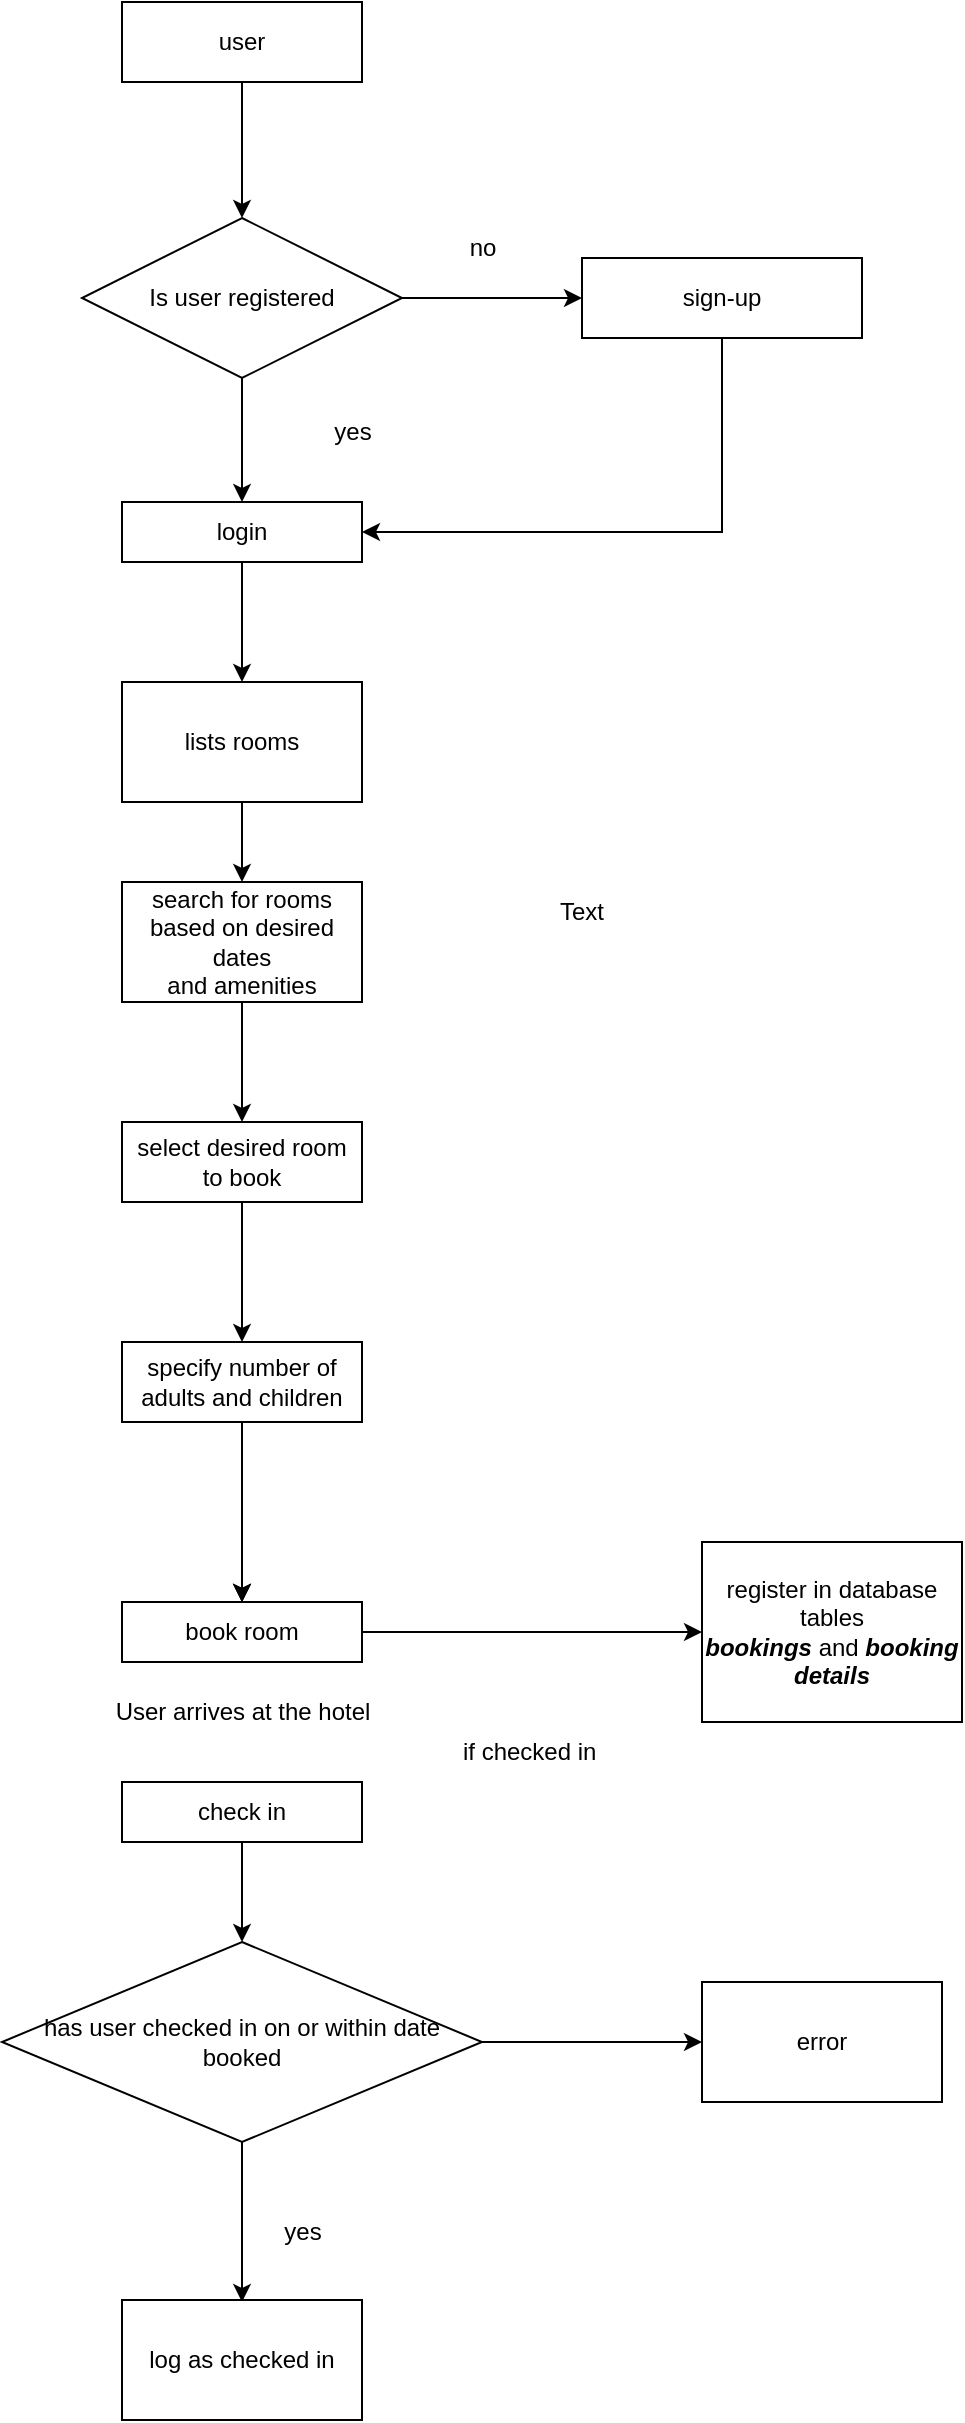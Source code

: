 <mxfile version="24.6.4" type="device">
  <diagram id="C5RBs43oDa-KdzZeNtuy" name="Page-1">
    <mxGraphModel dx="1290" dy="621" grid="1" gridSize="10" guides="1" tooltips="1" connect="1" arrows="1" fold="1" page="1" pageScale="1" pageWidth="827" pageHeight="1169" background="none" math="0" shadow="0">
      <root>
        <mxCell id="WIyWlLk6GJQsqaUBKTNV-0" />
        <mxCell id="WIyWlLk6GJQsqaUBKTNV-1" parent="WIyWlLk6GJQsqaUBKTNV-0" />
        <mxCell id="RChEoNoniL8q99z-lNDI-2" style="edgeStyle=orthogonalEdgeStyle;rounded=0;orthogonalLoop=1;jettySize=auto;html=1;exitX=0.5;exitY=1;exitDx=0;exitDy=0;entryX=0.5;entryY=0;entryDx=0;entryDy=0;" parent="WIyWlLk6GJQsqaUBKTNV-1" source="RChEoNoniL8q99z-lNDI-0" target="RChEoNoniL8q99z-lNDI-3" edge="1">
          <mxGeometry relative="1" as="geometry">
            <mxPoint x="410" y="120" as="targetPoint" />
          </mxGeometry>
        </mxCell>
        <mxCell id="RChEoNoniL8q99z-lNDI-0" value="user" style="rounded=0;whiteSpace=wrap;html=1;" parent="WIyWlLk6GJQsqaUBKTNV-1" vertex="1">
          <mxGeometry x="310" y="20" width="120" height="40" as="geometry" />
        </mxCell>
        <mxCell id="RChEoNoniL8q99z-lNDI-3" value="Is user registered" style="rhombus;whiteSpace=wrap;html=1;" parent="WIyWlLk6GJQsqaUBKTNV-1" vertex="1">
          <mxGeometry x="290" y="128" width="160" height="80" as="geometry" />
        </mxCell>
        <mxCell id="RChEoNoniL8q99z-lNDI-10" value="no" style="text;html=1;align=center;verticalAlign=middle;resizable=0;points=[];autosize=1;strokeColor=none;fillColor=none;" parent="WIyWlLk6GJQsqaUBKTNV-1" vertex="1">
          <mxGeometry x="470" y="128" width="40" height="30" as="geometry" />
        </mxCell>
        <mxCell id="RChEoNoniL8q99z-lNDI-11" value="yes" style="text;html=1;align=center;verticalAlign=middle;resizable=0;points=[];autosize=1;strokeColor=none;fillColor=none;" parent="WIyWlLk6GJQsqaUBKTNV-1" vertex="1">
          <mxGeometry x="405" y="220" width="40" height="30" as="geometry" />
        </mxCell>
        <mxCell id="RChEoNoniL8q99z-lNDI-12" value="login" style="rounded=0;whiteSpace=wrap;html=1;" parent="WIyWlLk6GJQsqaUBKTNV-1" vertex="1">
          <mxGeometry x="310" y="270" width="120" height="30" as="geometry" />
        </mxCell>
        <mxCell id="RChEoNoniL8q99z-lNDI-26" style="edgeStyle=orthogonalEdgeStyle;rounded=0;orthogonalLoop=1;jettySize=auto;html=1;exitX=0.5;exitY=1;exitDx=0;exitDy=0;entryX=1;entryY=0.5;entryDx=0;entryDy=0;" parent="WIyWlLk6GJQsqaUBKTNV-1" source="RChEoNoniL8q99z-lNDI-15" target="RChEoNoniL8q99z-lNDI-12" edge="1">
          <mxGeometry relative="1" as="geometry">
            <mxPoint x="670" y="230" as="targetPoint" />
          </mxGeometry>
        </mxCell>
        <mxCell id="RChEoNoniL8q99z-lNDI-15" value="sign-up" style="rounded=0;whiteSpace=wrap;html=1;" parent="WIyWlLk6GJQsqaUBKTNV-1" vertex="1">
          <mxGeometry x="540" y="148" width="140" height="40" as="geometry" />
        </mxCell>
        <mxCell id="RChEoNoniL8q99z-lNDI-18" value="lists rooms" style="rounded=0;whiteSpace=wrap;html=1;" parent="WIyWlLk6GJQsqaUBKTNV-1" vertex="1">
          <mxGeometry x="310" y="360" width="120" height="60" as="geometry" />
        </mxCell>
        <mxCell id="RChEoNoniL8q99z-lNDI-19" value="search for rooms based on desired dates&lt;br&gt;and amenities" style="rounded=0;whiteSpace=wrap;html=1;" parent="WIyWlLk6GJQsqaUBKTNV-1" vertex="1">
          <mxGeometry x="310" y="460" width="120" height="60" as="geometry" />
        </mxCell>
        <mxCell id="RChEoNoniL8q99z-lNDI-22" value="select desired room to book" style="rounded=0;whiteSpace=wrap;html=1;" parent="WIyWlLk6GJQsqaUBKTNV-1" vertex="1">
          <mxGeometry x="310" y="580" width="120" height="40" as="geometry" />
        </mxCell>
        <mxCell id="RChEoNoniL8q99z-lNDI-32" value="" style="edgeStyle=orthogonalEdgeStyle;rounded=0;orthogonalLoop=1;jettySize=auto;html=1;" parent="WIyWlLk6GJQsqaUBKTNV-1" source="RChEoNoniL8q99z-lNDI-23" target="RChEoNoniL8q99z-lNDI-28" edge="1">
          <mxGeometry relative="1" as="geometry" />
        </mxCell>
        <mxCell id="RChEoNoniL8q99z-lNDI-45" value="" style="edgeStyle=orthogonalEdgeStyle;rounded=0;orthogonalLoop=1;jettySize=auto;html=1;" parent="WIyWlLk6GJQsqaUBKTNV-1" source="RChEoNoniL8q99z-lNDI-23" target="RChEoNoniL8q99z-lNDI-28" edge="1">
          <mxGeometry relative="1" as="geometry" />
        </mxCell>
        <mxCell id="RChEoNoniL8q99z-lNDI-46" value="" style="edgeStyle=orthogonalEdgeStyle;rounded=0;orthogonalLoop=1;jettySize=auto;html=1;" parent="WIyWlLk6GJQsqaUBKTNV-1" source="RChEoNoniL8q99z-lNDI-23" target="RChEoNoniL8q99z-lNDI-28" edge="1">
          <mxGeometry relative="1" as="geometry" />
        </mxCell>
        <mxCell id="RChEoNoniL8q99z-lNDI-23" value="specify number of adults and children" style="rounded=0;whiteSpace=wrap;html=1;" parent="WIyWlLk6GJQsqaUBKTNV-1" vertex="1">
          <mxGeometry x="310" y="690" width="120" height="40" as="geometry" />
        </mxCell>
        <mxCell id="RChEoNoniL8q99z-lNDI-75" value="" style="edgeStyle=orthogonalEdgeStyle;rounded=0;orthogonalLoop=1;jettySize=auto;html=1;" parent="WIyWlLk6GJQsqaUBKTNV-1" source="RChEoNoniL8q99z-lNDI-28" target="RChEoNoniL8q99z-lNDI-74" edge="1">
          <mxGeometry relative="1" as="geometry" />
        </mxCell>
        <mxCell id="RChEoNoniL8q99z-lNDI-28" value="book room" style="rounded=0;whiteSpace=wrap;html=1;" parent="WIyWlLk6GJQsqaUBKTNV-1" vertex="1">
          <mxGeometry x="310" y="820" width="120" height="30" as="geometry" />
        </mxCell>
        <mxCell id="RChEoNoniL8q99z-lNDI-35" value="" style="endArrow=classic;html=1;rounded=0;exitX=0.5;exitY=1;exitDx=0;exitDy=0;entryX=0.5;entryY=0;entryDx=0;entryDy=0;" parent="WIyWlLk6GJQsqaUBKTNV-1" source="RChEoNoniL8q99z-lNDI-22" target="RChEoNoniL8q99z-lNDI-23" edge="1">
          <mxGeometry width="50" height="50" relative="1" as="geometry">
            <mxPoint x="390" y="400" as="sourcePoint" />
            <mxPoint x="440" y="350" as="targetPoint" />
          </mxGeometry>
        </mxCell>
        <mxCell id="RChEoNoniL8q99z-lNDI-36" value="" style="endArrow=classic;html=1;rounded=0;entryX=0.5;entryY=0;entryDx=0;entryDy=0;exitX=0.5;exitY=1;exitDx=0;exitDy=0;" parent="WIyWlLk6GJQsqaUBKTNV-1" source="RChEoNoniL8q99z-lNDI-19" target="RChEoNoniL8q99z-lNDI-22" edge="1">
          <mxGeometry width="50" height="50" relative="1" as="geometry">
            <mxPoint x="400" y="440" as="sourcePoint" />
            <mxPoint x="440" y="350" as="targetPoint" />
          </mxGeometry>
        </mxCell>
        <mxCell id="RChEoNoniL8q99z-lNDI-39" value="" style="endArrow=classic;html=1;rounded=0;exitX=0.5;exitY=1;exitDx=0;exitDy=0;entryX=0.5;entryY=0;entryDx=0;entryDy=0;" parent="WIyWlLk6GJQsqaUBKTNV-1" source="RChEoNoniL8q99z-lNDI-18" target="RChEoNoniL8q99z-lNDI-19" edge="1">
          <mxGeometry width="50" height="50" relative="1" as="geometry">
            <mxPoint x="390" y="400" as="sourcePoint" />
            <mxPoint x="440" y="350" as="targetPoint" />
          </mxGeometry>
        </mxCell>
        <mxCell id="RChEoNoniL8q99z-lNDI-40" value="" style="endArrow=classic;html=1;rounded=0;exitX=0.5;exitY=1;exitDx=0;exitDy=0;entryX=0.5;entryY=0;entryDx=0;entryDy=0;" parent="WIyWlLk6GJQsqaUBKTNV-1" source="RChEoNoniL8q99z-lNDI-12" target="RChEoNoniL8q99z-lNDI-18" edge="1">
          <mxGeometry width="50" height="50" relative="1" as="geometry">
            <mxPoint x="389" y="300" as="sourcePoint" />
            <mxPoint x="439" y="250" as="targetPoint" />
          </mxGeometry>
        </mxCell>
        <mxCell id="RChEoNoniL8q99z-lNDI-44" value="" style="endArrow=classic;html=1;rounded=0;exitX=0.5;exitY=1;exitDx=0;exitDy=0;entryX=0.5;entryY=0;entryDx=0;entryDy=0;" parent="WIyWlLk6GJQsqaUBKTNV-1" source="RChEoNoniL8q99z-lNDI-3" target="RChEoNoniL8q99z-lNDI-12" edge="1">
          <mxGeometry width="50" height="50" relative="1" as="geometry">
            <mxPoint x="170" y="350" as="sourcePoint" />
            <mxPoint x="220" y="300" as="targetPoint" />
          </mxGeometry>
        </mxCell>
        <mxCell id="RChEoNoniL8q99z-lNDI-49" value="check in" style="rounded=0;whiteSpace=wrap;html=1;" parent="WIyWlLk6GJQsqaUBKTNV-1" vertex="1">
          <mxGeometry x="310" y="910" width="120" height="30" as="geometry" />
        </mxCell>
        <mxCell id="RChEoNoniL8q99z-lNDI-50" value="User arrives at the hotel" style="text;html=1;align=center;verticalAlign=middle;resizable=0;points=[];autosize=1;strokeColor=none;fillColor=none;" parent="WIyWlLk6GJQsqaUBKTNV-1" vertex="1">
          <mxGeometry x="295" y="860" width="150" height="30" as="geometry" />
        </mxCell>
        <mxCell id="RChEoNoniL8q99z-lNDI-51" value="" style="endArrow=classic;html=1;rounded=0;entryX=0;entryY=0.5;entryDx=0;entryDy=0;exitX=1;exitY=0.5;exitDx=0;exitDy=0;" parent="WIyWlLk6GJQsqaUBKTNV-1" source="RChEoNoniL8q99z-lNDI-3" target="RChEoNoniL8q99z-lNDI-15" edge="1">
          <mxGeometry width="50" height="50" relative="1" as="geometry">
            <mxPoint x="390" y="300" as="sourcePoint" />
            <mxPoint x="440" y="250" as="targetPoint" />
          </mxGeometry>
        </mxCell>
        <mxCell id="RChEoNoniL8q99z-lNDI-56" value="if checked in&amp;nbsp;" style="text;html=1;align=center;verticalAlign=middle;resizable=0;points=[];autosize=1;strokeColor=none;fillColor=none;" parent="WIyWlLk6GJQsqaUBKTNV-1" vertex="1">
          <mxGeometry x="470" y="880" width="90" height="30" as="geometry" />
        </mxCell>
        <mxCell id="RChEoNoniL8q99z-lNDI-59" value="" style="endArrow=classic;html=1;rounded=0;exitX=0.5;exitY=1;exitDx=0;exitDy=0;" parent="WIyWlLk6GJQsqaUBKTNV-1" source="RChEoNoniL8q99z-lNDI-49" edge="1">
          <mxGeometry width="50" height="50" relative="1" as="geometry">
            <mxPoint x="340" y="1060" as="sourcePoint" />
            <mxPoint x="370" y="990" as="targetPoint" />
          </mxGeometry>
        </mxCell>
        <mxCell id="RChEoNoniL8q99z-lNDI-61" value="has user checked in on or within date&lt;br&gt;booked" style="rhombus;whiteSpace=wrap;html=1;" parent="WIyWlLk6GJQsqaUBKTNV-1" vertex="1">
          <mxGeometry x="250" y="990" width="240" height="100" as="geometry" />
        </mxCell>
        <mxCell id="RChEoNoniL8q99z-lNDI-63" value="" style="endArrow=classic;html=1;rounded=0;entryX=0;entryY=0.5;entryDx=0;entryDy=0;exitX=1;exitY=0.5;exitDx=0;exitDy=0;" parent="WIyWlLk6GJQsqaUBKTNV-1" source="RChEoNoniL8q99z-lNDI-61" target="RChEoNoniL8q99z-lNDI-65" edge="1">
          <mxGeometry width="50" height="50" relative="1" as="geometry">
            <mxPoint x="490" y="1040" as="sourcePoint" />
            <mxPoint x="540" y="990" as="targetPoint" />
          </mxGeometry>
        </mxCell>
        <mxCell id="RChEoNoniL8q99z-lNDI-65" value="error" style="rounded=0;whiteSpace=wrap;html=1;" parent="WIyWlLk6GJQsqaUBKTNV-1" vertex="1">
          <mxGeometry x="600" y="1010" width="120" height="60" as="geometry" />
        </mxCell>
        <mxCell id="RChEoNoniL8q99z-lNDI-66" value="yes" style="text;html=1;align=center;verticalAlign=middle;resizable=0;points=[];autosize=1;strokeColor=none;fillColor=none;" parent="WIyWlLk6GJQsqaUBKTNV-1" vertex="1">
          <mxGeometry x="380" y="1120" width="40" height="30" as="geometry" />
        </mxCell>
        <mxCell id="RChEoNoniL8q99z-lNDI-68" value="" style="endArrow=classic;html=1;rounded=0;" parent="WIyWlLk6GJQsqaUBKTNV-1" edge="1">
          <mxGeometry width="50" height="50" relative="1" as="geometry">
            <mxPoint x="370" y="1090" as="sourcePoint" />
            <mxPoint x="370" y="1170" as="targetPoint" />
          </mxGeometry>
        </mxCell>
        <mxCell id="RChEoNoniL8q99z-lNDI-69" value="log as checked in" style="rounded=0;whiteSpace=wrap;html=1;" parent="WIyWlLk6GJQsqaUBKTNV-1" vertex="1">
          <mxGeometry x="310" y="1169" width="120" height="60" as="geometry" />
        </mxCell>
        <mxCell id="RChEoNoniL8q99z-lNDI-74" value="register in database tables&lt;br&gt;&lt;b&gt;&lt;i&gt;bookings&amp;nbsp;&lt;/i&gt;&lt;/b&gt;and &lt;b&gt;&lt;i&gt;booking details&lt;/i&gt;&lt;/b&gt;" style="rounded=0;whiteSpace=wrap;html=1;" parent="WIyWlLk6GJQsqaUBKTNV-1" vertex="1">
          <mxGeometry x="600" y="790" width="130" height="90" as="geometry" />
        </mxCell>
        <mxCell id="RChEoNoniL8q99z-lNDI-78" value="Text" style="text;html=1;align=center;verticalAlign=middle;whiteSpace=wrap;rounded=0;" parent="WIyWlLk6GJQsqaUBKTNV-1" vertex="1">
          <mxGeometry x="510" y="460" width="60" height="30" as="geometry" />
        </mxCell>
      </root>
    </mxGraphModel>
  </diagram>
</mxfile>
